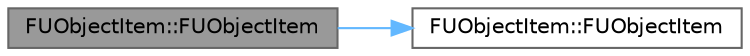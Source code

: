 digraph "FUObjectItem::FUObjectItem"
{
 // INTERACTIVE_SVG=YES
 // LATEX_PDF_SIZE
  bgcolor="transparent";
  edge [fontname=Helvetica,fontsize=10,labelfontname=Helvetica,labelfontsize=10];
  node [fontname=Helvetica,fontsize=10,shape=box,height=0.2,width=0.4];
  rankdir="LR";
  Node1 [id="Node000001",label="FUObjectItem::FUObjectItem",height=0.2,width=0.4,color="gray40", fillcolor="grey60", style="filled", fontcolor="black",tooltip=" "];
  Node1 -> Node2 [id="edge1_Node000001_Node000002",color="steelblue1",style="solid",tooltip=" "];
  Node2 [id="Node000002",label="FUObjectItem::FUObjectItem",height=0.2,width=0.4,color="grey40", fillcolor="white", style="filled",URL="$dc/d55/structFUObjectItem.html#abc8d00ad75fda3c0eb13743dcc5a55c7",tooltip=" "];
}
